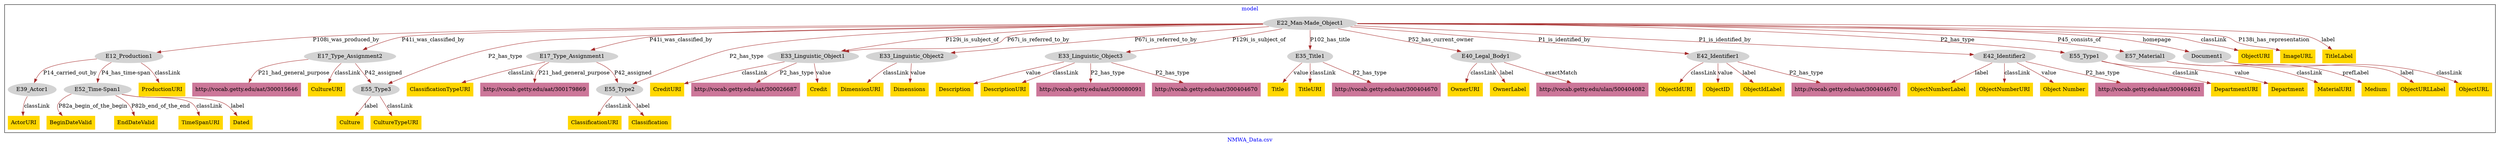 digraph n0 {
fontcolor="blue"
remincross="true"
label="NMWA_Data.csv"
subgraph cluster {
label="model"
n2[style="filled",color="white",fillcolor="lightgray",label="E12_Production1"];
n3[style="filled",color="white",fillcolor="lightgray",label="E39_Actor1"];
n4[style="filled",color="white",fillcolor="lightgray",label="E52_Time-Span1"];
n5[style="filled",color="white",fillcolor="lightgray",label="E17_Type_Assignment2"];
n6[style="filled",color="white",fillcolor="lightgray",label="E55_Type3"];
n7[style="filled",color="white",fillcolor="lightgray",label="E22_Man-Made_Object1"];
n8[style="filled",color="white",fillcolor="lightgray",label="E17_Type_Assignment1"];
n9[style="filled",color="white",fillcolor="lightgray",label="E33_Linguistic_Object1"];
n10[style="filled",color="white",fillcolor="lightgray",label="E33_Linguistic_Object2"];
n11[style="filled",color="white",fillcolor="lightgray",label="E33_Linguistic_Object3"];
n12[style="filled",color="white",fillcolor="lightgray",label="E35_Title1"];
n13[style="filled",color="white",fillcolor="lightgray",label="E40_Legal_Body1"];
n14[style="filled",color="white",fillcolor="lightgray",label="E42_Identifier1"];
n15[style="filled",color="white",fillcolor="lightgray",label="E42_Identifier2"];
n16[style="filled",color="white",fillcolor="lightgray",label="E55_Type1"];
n17[style="filled",color="white",fillcolor="lightgray",label="E55_Type2"];
n18[style="filled",color="white",fillcolor="lightgray",label="E57_Material1"];
n19[style="filled",color="white",fillcolor="lightgray",label="Document1"];
n20[shape="plaintext",style="filled",fillcolor="gold",label="DimensionURI"];
n21[shape="plaintext",style="filled",fillcolor="gold",label="ObjectURI"];
n22[shape="plaintext",style="filled",fillcolor="gold",label="DepartmentURI"];
n23[shape="plaintext",style="filled",fillcolor="gold",label="Title"];
n24[shape="plaintext",style="filled",fillcolor="gold",label="Culture"];
n25[shape="plaintext",style="filled",fillcolor="gold",label="ImageURL"];
n26[shape="plaintext",style="filled",fillcolor="gold",label="BeginDateValid"];
n27[shape="plaintext",style="filled",fillcolor="gold",label="CultureTypeURI"];
n28[shape="plaintext",style="filled",fillcolor="gold",label="OwnerURI"];
n29[shape="plaintext",style="filled",fillcolor="gold",label="CreditURI"];
n30[shape="plaintext",style="filled",fillcolor="gold",label="CultureURI"];
n31[shape="plaintext",style="filled",fillcolor="gold",label="ProductionURI"];
n32[shape="plaintext",style="filled",fillcolor="gold",label="ObjectURLLabel"];
n33[shape="plaintext",style="filled",fillcolor="gold",label="ObjectIdURI"];
n34[shape="plaintext",style="filled",fillcolor="gold",label="ObjectNumberLabel"];
n35[shape="plaintext",style="filled",fillcolor="gold",label="EndDateValid"];
n36[shape="plaintext",style="filled",fillcolor="gold",label="ObjectNumberURI"];
n37[shape="plaintext",style="filled",fillcolor="gold",label="TimeSpanURI"];
n38[shape="plaintext",style="filled",fillcolor="gold",label="ClassificationURI"];
n39[shape="plaintext",style="filled",fillcolor="gold",label="TitleLabel"];
n40[shape="plaintext",style="filled",fillcolor="gold",label="OwnerLabel"];
n41[shape="plaintext",style="filled",fillcolor="gold",label="Credit"];
n42[shape="plaintext",style="filled",fillcolor="gold",label="TitleURI"];
n43[shape="plaintext",style="filled",fillcolor="gold",label="Object Number"];
n44[shape="plaintext",style="filled",fillcolor="gold",label="Classification"];
n45[shape="plaintext",style="filled",fillcolor="gold",label="Department"];
n46[shape="plaintext",style="filled",fillcolor="gold",label="MaterialURI"];
n47[shape="plaintext",style="filled",fillcolor="gold",label="ActorURI"];
n48[shape="plaintext",style="filled",fillcolor="gold",label="Dated"];
n49[shape="plaintext",style="filled",fillcolor="gold",label="Dimensions"];
n50[shape="plaintext",style="filled",fillcolor="gold",label="Medium"];
n51[shape="plaintext",style="filled",fillcolor="gold",label="ClassificationTypeURI"];
n52[shape="plaintext",style="filled",fillcolor="gold",label="Description"];
n53[shape="plaintext",style="filled",fillcolor="gold",label="ObjectID"];
n54[shape="plaintext",style="filled",fillcolor="gold",label="ObjectIdLabel"];
n55[shape="plaintext",style="filled",fillcolor="gold",label="ObjectURL"];
n56[shape="plaintext",style="filled",fillcolor="gold",label="DescriptionURI"];
n57[shape="plaintext",style="filled",fillcolor="#CC7799",label="http://vocab.getty.edu/aat/300080091"];
n58[shape="plaintext",style="filled",fillcolor="#CC7799",label="http://vocab.getty.edu/aat/300026687"];
n59[shape="plaintext",style="filled",fillcolor="#CC7799",label="http://vocab.getty.edu/aat/300404670"];
n60[shape="plaintext",style="filled",fillcolor="#CC7799",label="http://vocab.getty.edu/aat/300404621"];
n61[shape="plaintext",style="filled",fillcolor="#CC7799",label="http://vocab.getty.edu/ulan/500404082"];
n62[shape="plaintext",style="filled",fillcolor="#CC7799",label="http://vocab.getty.edu/aat/300404670"];
n63[shape="plaintext",style="filled",fillcolor="#CC7799",label="http://vocab.getty.edu/aat/300404670"];
n64[shape="plaintext",style="filled",fillcolor="#CC7799",label="http://vocab.getty.edu/aat/300015646"];
n65[shape="plaintext",style="filled",fillcolor="#CC7799",label="http://vocab.getty.edu/aat/300179869"];
}
n2 -> n3[color="brown",fontcolor="black",label="P14_carried_out_by"]
n2 -> n4[color="brown",fontcolor="black",label="P4_has_time-span"]
n5 -> n6[color="brown",fontcolor="black",label="P42_assigned"]
n7 -> n2[color="brown",fontcolor="black",label="P108i_was_produced_by"]
n7 -> n8[color="brown",fontcolor="black",label="P41i_was_classified_by"]
n7 -> n5[color="brown",fontcolor="black",label="P41i_was_classified_by"]
n7 -> n9[color="brown",fontcolor="black",label="P129i_is_subject_of"]
n7 -> n10[color="brown",fontcolor="black",label="P67i_is_referred_to_by"]
n7 -> n11[color="brown",fontcolor="black",label="P129i_is_subject_of"]
n7 -> n12[color="brown",fontcolor="black",label="P102_has_title"]
n7 -> n13[color="brown",fontcolor="black",label="P52_has_current_owner"]
n7 -> n14[color="brown",fontcolor="black",label="P1_is_identified_by"]
n7 -> n15[color="brown",fontcolor="black",label="P1_is_identified_by"]
n7 -> n16[color="brown",fontcolor="black",label="P2_has_type"]
n7 -> n17[color="brown",fontcolor="black",label="P2_has_type"]
n7 -> n18[color="brown",fontcolor="black",label="P45_consists_of"]
n7 -> n19[color="brown",fontcolor="black",label="homepage"]
n10 -> n20[color="brown",fontcolor="black",label="classLink"]
n7 -> n21[color="brown",fontcolor="black",label="classLink"]
n16 -> n22[color="brown",fontcolor="black",label="classLink"]
n12 -> n23[color="brown",fontcolor="black",label="value"]
n6 -> n24[color="brown",fontcolor="black",label="label"]
n7 -> n25[color="brown",fontcolor="black",label="P138i_has_representation"]
n4 -> n26[color="brown",fontcolor="black",label="P82a_begin_of_the_begin"]
n6 -> n27[color="brown",fontcolor="black",label="classLink"]
n13 -> n28[color="brown",fontcolor="black",label="classLink"]
n9 -> n29[color="brown",fontcolor="black",label="classLink"]
n5 -> n30[color="brown",fontcolor="black",label="classLink"]
n2 -> n31[color="brown",fontcolor="black",label="classLink"]
n19 -> n32[color="brown",fontcolor="black",label="label"]
n14 -> n33[color="brown",fontcolor="black",label="classLink"]
n15 -> n34[color="brown",fontcolor="black",label="label"]
n4 -> n35[color="brown",fontcolor="black",label="P82b_end_of_the_end"]
n15 -> n36[color="brown",fontcolor="black",label="classLink"]
n4 -> n37[color="brown",fontcolor="black",label="classLink"]
n17 -> n38[color="brown",fontcolor="black",label="classLink"]
n7 -> n39[color="brown",fontcolor="black",label="label"]
n13 -> n40[color="brown",fontcolor="black",label="label"]
n9 -> n41[color="brown",fontcolor="black",label="value"]
n12 -> n42[color="brown",fontcolor="black",label="classLink"]
n15 -> n43[color="brown",fontcolor="black",label="value"]
n17 -> n44[color="brown",fontcolor="black",label="label"]
n16 -> n45[color="brown",fontcolor="black",label="value"]
n18 -> n46[color="brown",fontcolor="black",label="classLink"]
n3 -> n47[color="brown",fontcolor="black",label="classLink"]
n4 -> n48[color="brown",fontcolor="black",label="label"]
n10 -> n49[color="brown",fontcolor="black",label="value"]
n18 -> n50[color="brown",fontcolor="black",label="prefLabel"]
n8 -> n51[color="brown",fontcolor="black",label="classLink"]
n11 -> n52[color="brown",fontcolor="black",label="value"]
n14 -> n53[color="brown",fontcolor="black",label="value"]
n14 -> n54[color="brown",fontcolor="black",label="label"]
n19 -> n55[color="brown",fontcolor="black",label="classLink"]
n11 -> n56[color="brown",fontcolor="black",label="classLink"]
n11 -> n57[color="brown",fontcolor="black",label="P2_has_type"]
n7 -> n6[color="brown",fontcolor="black",label="P2_has_type"]
n9 -> n58[color="brown",fontcolor="black",label="P2_has_type"]
n11 -> n59[color="brown",fontcolor="black",label="P2_has_type"]
n8 -> n17[color="brown",fontcolor="black",label="P42_assigned"]
n15 -> n60[color="brown",fontcolor="black",label="P2_has_type"]
n13 -> n61[color="brown",fontcolor="black",label="exactMatch"]
n12 -> n62[color="brown",fontcolor="black",label="P2_has_type"]
n14 -> n63[color="brown",fontcolor="black",label="P2_has_type"]
n5 -> n64[color="brown",fontcolor="black",label="P21_had_general_purpose"]
n8 -> n65[color="brown",fontcolor="black",label="P21_had_general_purpose"]
n7 -> n9[color="brown",fontcolor="black",label="P67i_is_referred_to_by"]
}
